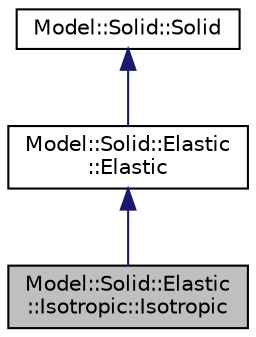 digraph "Model::Solid::Elastic::Isotropic::Isotropic"
{
  edge [fontname="Helvetica",fontsize="10",labelfontname="Helvetica",labelfontsize="10"];
  node [fontname="Helvetica",fontsize="10",shape=record];
  Node1 [label="Model::Solid::Elastic\l::Isotropic::Isotropic",height=0.2,width=0.4,color="black", fillcolor="grey75", style="filled", fontcolor="black"];
  Node2 -> Node1 [dir="back",color="midnightblue",fontsize="10",style="solid",fontname="Helvetica"];
  Node2 [label="Model::Solid::Elastic\l::Elastic",height=0.2,width=0.4,color="black", fillcolor="white", style="filled",URL="$classModel_1_1Solid_1_1Elastic_1_1Elastic.html"];
  Node3 -> Node2 [dir="back",color="midnightblue",fontsize="10",style="solid",fontname="Helvetica"];
  Node3 [label="Model::Solid::Solid",height=0.2,width=0.4,color="black", fillcolor="white", style="filled",URL="$classModel_1_1Solid_1_1Solid.html"];
}
